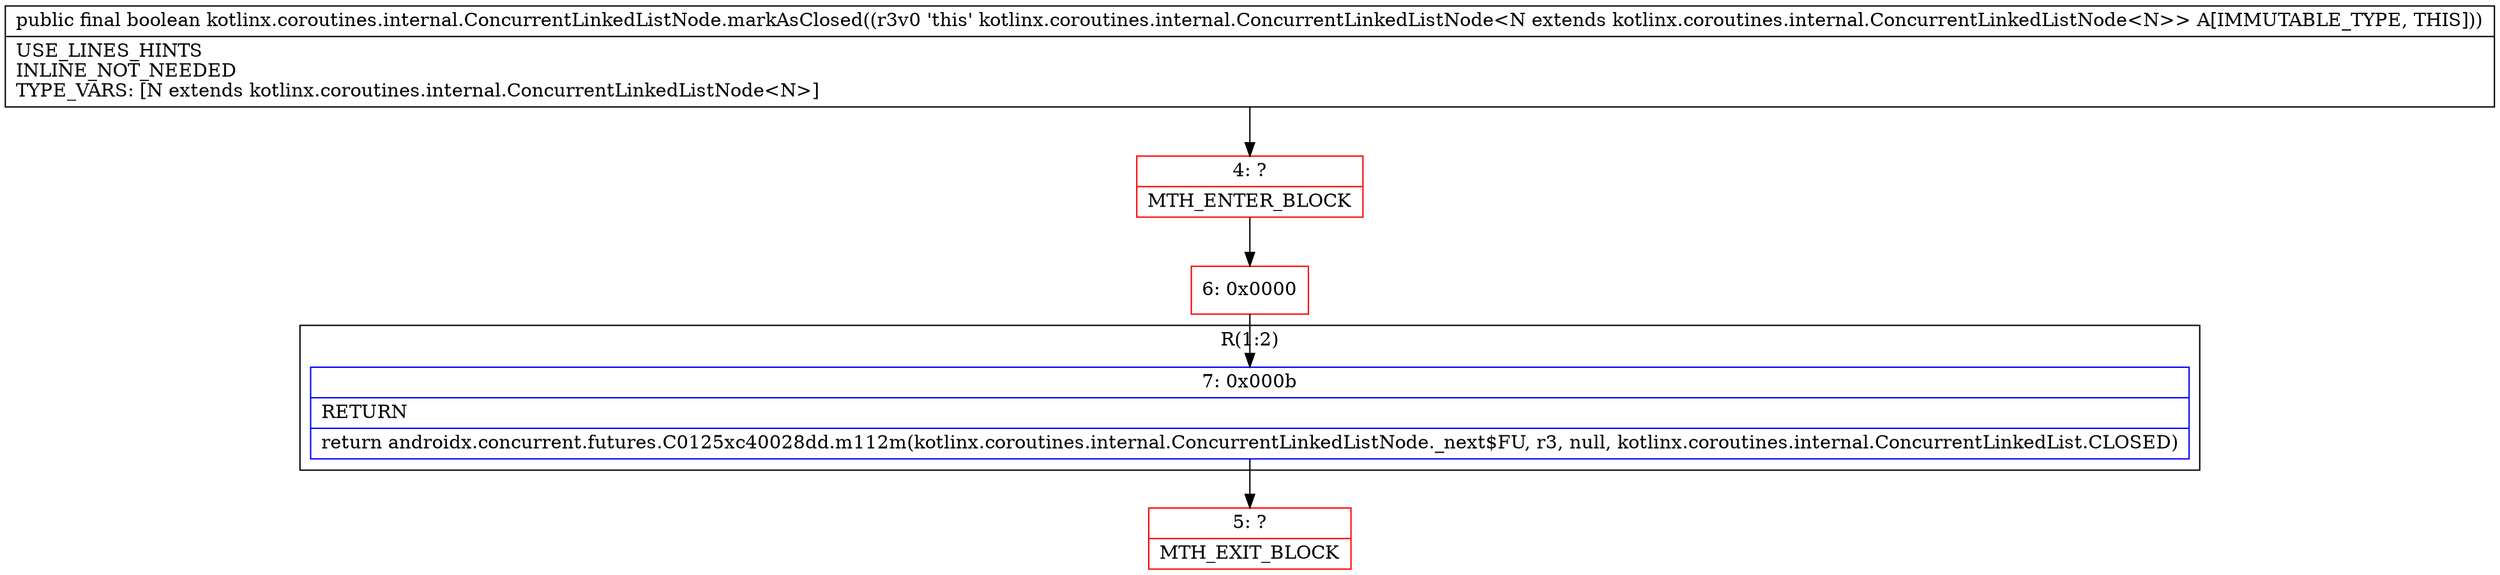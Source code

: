 digraph "CFG forkotlinx.coroutines.internal.ConcurrentLinkedListNode.markAsClosed()Z" {
subgraph cluster_Region_12826227 {
label = "R(1:2)";
node [shape=record,color=blue];
Node_7 [shape=record,label="{7\:\ 0x000b|RETURN\l|return androidx.concurrent.futures.C0125xc40028dd.m112m(kotlinx.coroutines.internal.ConcurrentLinkedListNode._next$FU, r3, null, kotlinx.coroutines.internal.ConcurrentLinkedList.CLOSED)\l}"];
}
Node_4 [shape=record,color=red,label="{4\:\ ?|MTH_ENTER_BLOCK\l}"];
Node_6 [shape=record,color=red,label="{6\:\ 0x0000}"];
Node_5 [shape=record,color=red,label="{5\:\ ?|MTH_EXIT_BLOCK\l}"];
MethodNode[shape=record,label="{public final boolean kotlinx.coroutines.internal.ConcurrentLinkedListNode.markAsClosed((r3v0 'this' kotlinx.coroutines.internal.ConcurrentLinkedListNode\<N extends kotlinx.coroutines.internal.ConcurrentLinkedListNode\<N\>\> A[IMMUTABLE_TYPE, THIS]))  | USE_LINES_HINTS\lINLINE_NOT_NEEDED\lTYPE_VARS: [N extends kotlinx.coroutines.internal.ConcurrentLinkedListNode\<N\>]\l}"];
MethodNode -> Node_4;Node_7 -> Node_5;
Node_4 -> Node_6;
Node_6 -> Node_7;
}


